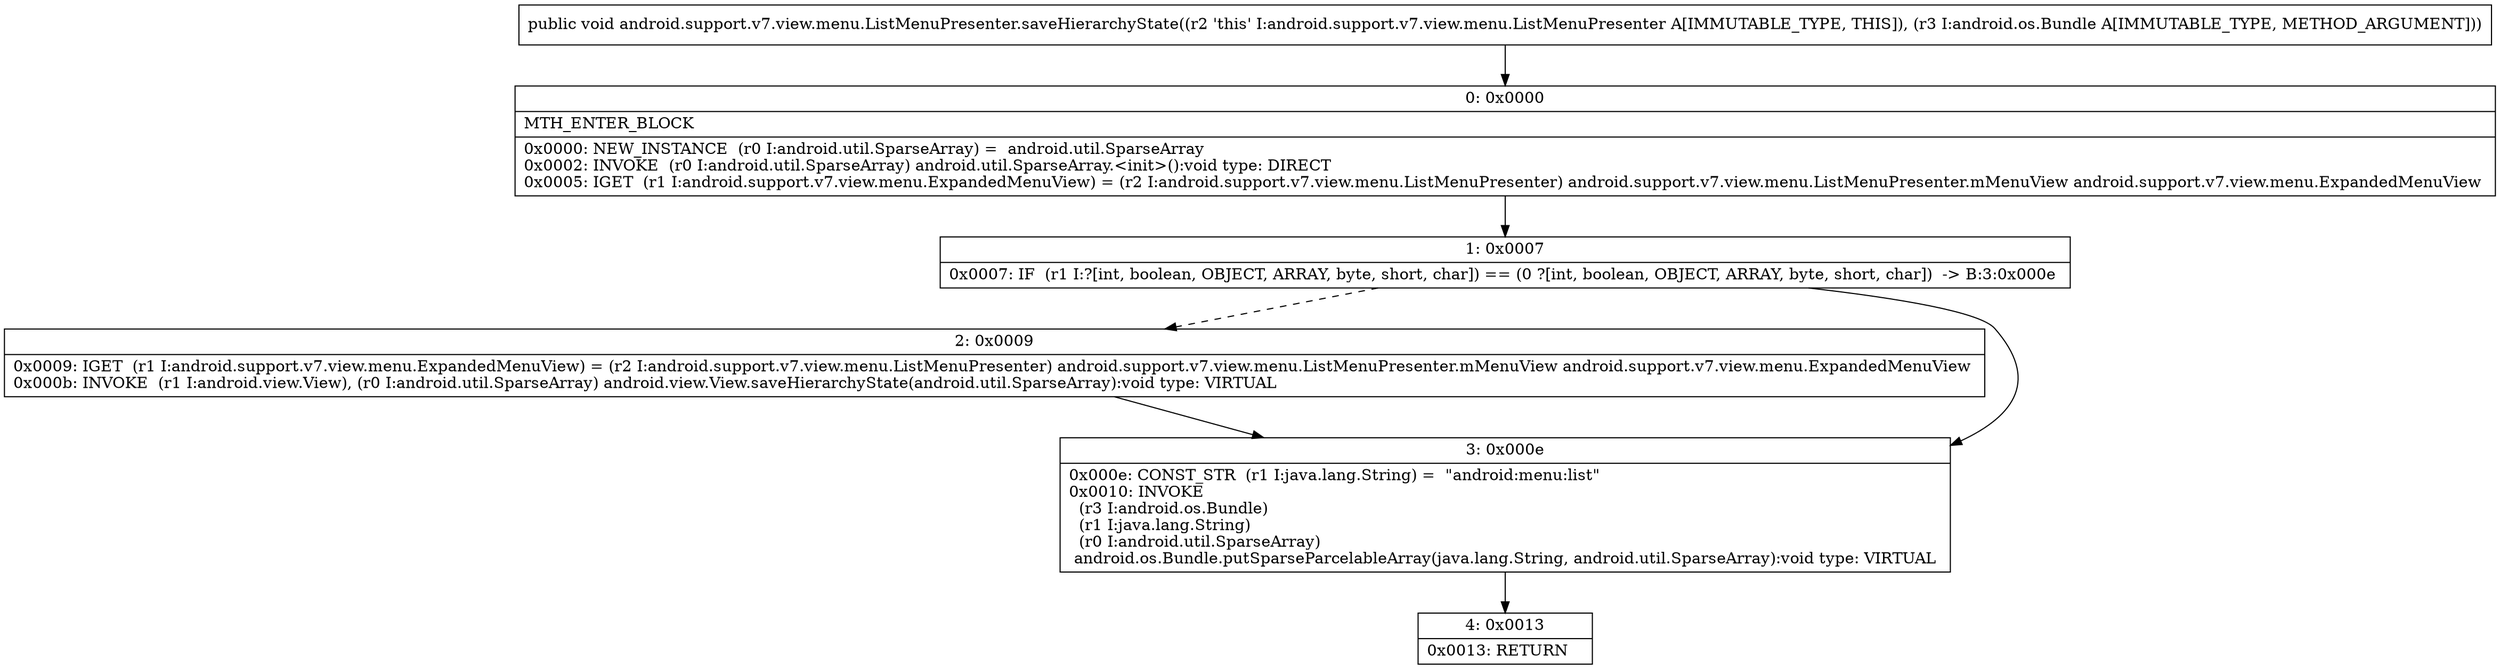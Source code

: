 digraph "CFG forandroid.support.v7.view.menu.ListMenuPresenter.saveHierarchyState(Landroid\/os\/Bundle;)V" {
Node_0 [shape=record,label="{0\:\ 0x0000|MTH_ENTER_BLOCK\l|0x0000: NEW_INSTANCE  (r0 I:android.util.SparseArray) =  android.util.SparseArray \l0x0002: INVOKE  (r0 I:android.util.SparseArray) android.util.SparseArray.\<init\>():void type: DIRECT \l0x0005: IGET  (r1 I:android.support.v7.view.menu.ExpandedMenuView) = (r2 I:android.support.v7.view.menu.ListMenuPresenter) android.support.v7.view.menu.ListMenuPresenter.mMenuView android.support.v7.view.menu.ExpandedMenuView \l}"];
Node_1 [shape=record,label="{1\:\ 0x0007|0x0007: IF  (r1 I:?[int, boolean, OBJECT, ARRAY, byte, short, char]) == (0 ?[int, boolean, OBJECT, ARRAY, byte, short, char])  \-\> B:3:0x000e \l}"];
Node_2 [shape=record,label="{2\:\ 0x0009|0x0009: IGET  (r1 I:android.support.v7.view.menu.ExpandedMenuView) = (r2 I:android.support.v7.view.menu.ListMenuPresenter) android.support.v7.view.menu.ListMenuPresenter.mMenuView android.support.v7.view.menu.ExpandedMenuView \l0x000b: INVOKE  (r1 I:android.view.View), (r0 I:android.util.SparseArray) android.view.View.saveHierarchyState(android.util.SparseArray):void type: VIRTUAL \l}"];
Node_3 [shape=record,label="{3\:\ 0x000e|0x000e: CONST_STR  (r1 I:java.lang.String) =  \"android:menu:list\" \l0x0010: INVOKE  \l  (r3 I:android.os.Bundle)\l  (r1 I:java.lang.String)\l  (r0 I:android.util.SparseArray)\l android.os.Bundle.putSparseParcelableArray(java.lang.String, android.util.SparseArray):void type: VIRTUAL \l}"];
Node_4 [shape=record,label="{4\:\ 0x0013|0x0013: RETURN   \l}"];
MethodNode[shape=record,label="{public void android.support.v7.view.menu.ListMenuPresenter.saveHierarchyState((r2 'this' I:android.support.v7.view.menu.ListMenuPresenter A[IMMUTABLE_TYPE, THIS]), (r3 I:android.os.Bundle A[IMMUTABLE_TYPE, METHOD_ARGUMENT])) }"];
MethodNode -> Node_0;
Node_0 -> Node_1;
Node_1 -> Node_2[style=dashed];
Node_1 -> Node_3;
Node_2 -> Node_3;
Node_3 -> Node_4;
}

